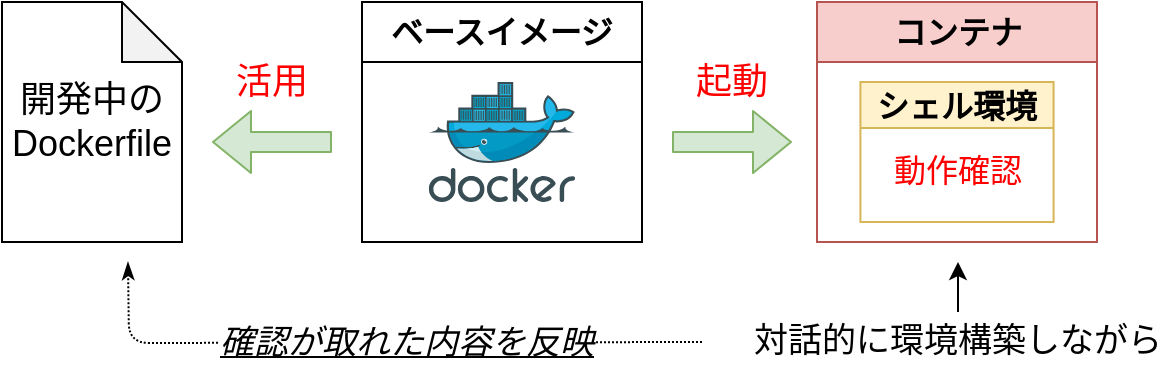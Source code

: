 <mxfile>
    <diagram id="O9MsgoVJyA5zUJ9LyIUo" name="ページ1">
        <mxGraphModel dx="522" dy="569" grid="1" gridSize="10" guides="1" tooltips="1" connect="1" arrows="1" fold="1" page="1" pageScale="1" pageWidth="583" pageHeight="413" math="0" shadow="0">
            <root>
                <mxCell id="0"/>
                <mxCell id="1" parent="0"/>
                <mxCell id="2" value="&lt;font style=&quot;font-size: 18px;&quot;&gt;開発中の&lt;br&gt;Dockerfile&lt;/font&gt;" style="shape=note;whiteSpace=wrap;html=1;backgroundOutline=1;darkOpacity=0.05;" parent="1" vertex="1">
                    <mxGeometry width="90" height="120" as="geometry"/>
                </mxCell>
                <mxCell id="24" value="" style="shape=flexArrow;endArrow=classic;html=1;fontSize=18;fontColor=#000000;fillColor=#d5e8d4;strokeColor=#82b366;" parent="1" edge="1">
                    <mxGeometry width="50" height="50" relative="1" as="geometry">
                        <mxPoint x="165" y="70" as="sourcePoint"/>
                        <mxPoint x="105" y="70" as="targetPoint"/>
                    </mxGeometry>
                </mxCell>
                <mxCell id="25" value="&lt;font color=&quot;#ff0000&quot;&gt;活用&lt;/font&gt;" style="text;html=1;strokeColor=none;fillColor=none;align=center;verticalAlign=middle;whiteSpace=wrap;rounded=0;labelBackgroundColor=#FFFFFF;fontSize=18;fontColor=#000000;" parent="1" vertex="1">
                    <mxGeometry x="115" y="30" width="40" height="20" as="geometry"/>
                </mxCell>
                <mxCell id="26" value="&lt;font style=&quot;font-size: 16px;&quot;&gt;ベースイメージ&lt;/font&gt;" style="swimlane;whiteSpace=wrap;html=1;startSize=30;" parent="1" vertex="1">
                    <mxGeometry x="180" width="140" height="120" as="geometry"/>
                </mxCell>
                <mxCell id="27" value="" style="sketch=0;aspect=fixed;html=1;points=[];align=center;image;fontSize=12;image=img/lib/mscae/Docker.svg;" parent="26" vertex="1">
                    <mxGeometry x="33.41" y="40" width="73.17" height="60" as="geometry"/>
                </mxCell>
                <mxCell id="33" value="&lt;font color=&quot;#ff0000&quot;&gt;起動&lt;/font&gt;" style="text;html=1;strokeColor=none;fillColor=none;align=center;verticalAlign=middle;whiteSpace=wrap;rounded=0;labelBackgroundColor=#FFFFFF;fontSize=18;fontColor=#000000;" parent="1" vertex="1">
                    <mxGeometry x="345" y="30" width="40" height="20" as="geometry"/>
                </mxCell>
                <mxCell id="43" value="&lt;font style=&quot;font-size: 16px;&quot;&gt;コンテナ&lt;/font&gt;" style="swimlane;whiteSpace=wrap;html=1;startSize=30;fillColor=#f8cecc;strokeColor=#b85450;" parent="1" vertex="1">
                    <mxGeometry x="407.5" width="140" height="120" as="geometry"/>
                </mxCell>
                <mxCell id="44" value="シェル環境" style="swimlane;whiteSpace=wrap;html=1;fontSize=16;startSize=23;fillColor=#fff2cc;strokeColor=#d6b656;" parent="43" vertex="1">
                    <mxGeometry x="21.71" y="40" width="96.58" height="70" as="geometry"/>
                </mxCell>
                <mxCell id="47" value="&lt;font color=&quot;#ff0000&quot;&gt;動作確認&lt;/font&gt;" style="text;html=1;strokeColor=none;fillColor=none;align=center;verticalAlign=middle;whiteSpace=wrap;rounded=0;fontSize=16;" parent="44" vertex="1">
                    <mxGeometry x="14.29" y="35" width="68" height="18" as="geometry"/>
                </mxCell>
                <mxCell id="52" value="" style="shape=flexArrow;endArrow=classic;html=1;fontSize=18;fontColor=#000000;fillColor=#d5e8d4;strokeColor=#82b366;" parent="1" edge="1">
                    <mxGeometry width="50" height="50" relative="1" as="geometry">
                        <mxPoint x="335" y="70" as="sourcePoint"/>
                        <mxPoint x="395" y="70" as="targetPoint"/>
                    </mxGeometry>
                </mxCell>
                <mxCell id="57" style="edgeStyle=orthogonalEdgeStyle;html=1;dashed=1;dashPattern=1 1;endArrow=classicThin;endFill=1;" parent="1" edge="1">
                    <mxGeometry relative="1" as="geometry">
                        <mxPoint x="350" y="170" as="sourcePoint"/>
                        <mxPoint x="63" y="130" as="targetPoint"/>
                    </mxGeometry>
                </mxCell>
                <mxCell id="58" value="&lt;font size=&quot;1&quot; style=&quot;&quot;&gt;&lt;i style=&quot;&quot;&gt;&lt;u style=&quot;font-size: 17px;&quot;&gt;確認が取れた内容を反映&lt;/u&gt;&lt;/i&gt;&lt;/font&gt;" style="edgeLabel;html=1;align=center;verticalAlign=middle;resizable=0;points=[];" parent="57" vertex="1" connectable="0">
                    <mxGeometry x="-0.04" y="2" relative="1" as="geometry">
                        <mxPoint x="9" y="-2" as="offset"/>
                    </mxGeometry>
                </mxCell>
                <mxCell id="55" value="&lt;font style=&quot;font-size: 17px;&quot;&gt;対話的に環境構築しながら&lt;/font&gt;" style="text;html=1;strokeColor=none;fillColor=none;align=center;verticalAlign=middle;whiteSpace=wrap;rounded=0;" parent="1" vertex="1">
                    <mxGeometry x="374.5" y="160" width="206" height="20" as="geometry"/>
                </mxCell>
                <mxCell id="56" value="" style="endArrow=classic;html=1;" parent="1" edge="1">
                    <mxGeometry width="50" height="50" relative="1" as="geometry">
                        <mxPoint x="478" y="155" as="sourcePoint"/>
                        <mxPoint x="478" y="130" as="targetPoint"/>
                    </mxGeometry>
                </mxCell>
            </root>
        </mxGraphModel>
    </diagram>
</mxfile>